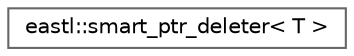 digraph "类继承关系图"
{
 // LATEX_PDF_SIZE
  bgcolor="transparent";
  edge [fontname=Helvetica,fontsize=10,labelfontname=Helvetica,labelfontsize=10];
  node [fontname=Helvetica,fontsize=10,shape=box,height=0.2,width=0.4];
  rankdir="LR";
  Node0 [id="Node000000",label="eastl::smart_ptr_deleter\< T \>",height=0.2,width=0.4,color="grey40", fillcolor="white", style="filled",URL="$structeastl_1_1smart__ptr__deleter.html",tooltip=" "];
}
